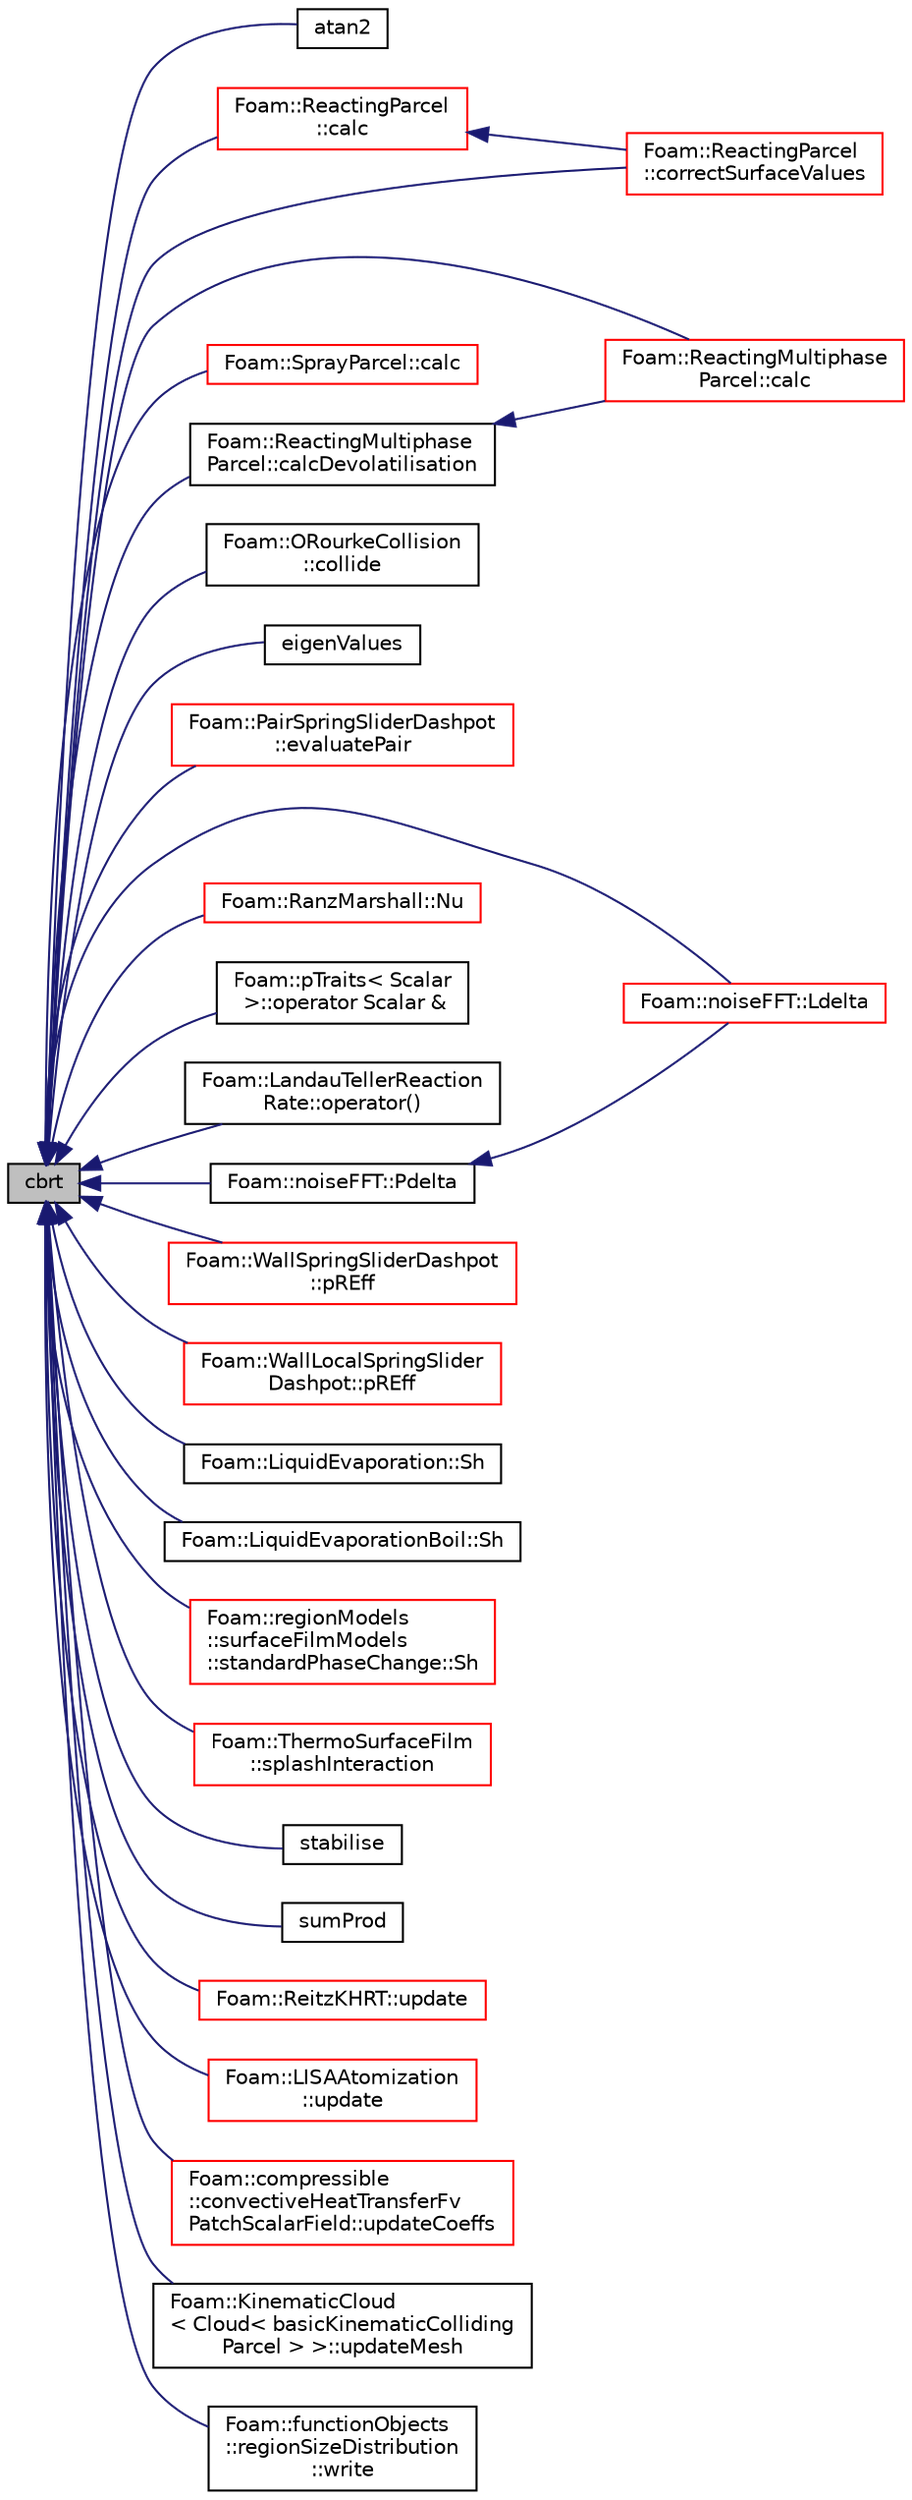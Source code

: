 digraph "cbrt"
{
  bgcolor="transparent";
  edge [fontname="Helvetica",fontsize="10",labelfontname="Helvetica",labelfontsize="10"];
  node [fontname="Helvetica",fontsize="10",shape=record];
  rankdir="LR";
  Node41031 [label="cbrt",height=0.2,width=0.4,color="black", fillcolor="grey75", style="filled", fontcolor="black"];
  Node41031 -> Node41032 [dir="back",color="midnightblue",fontsize="10",style="solid",fontname="Helvetica"];
  Node41032 [label="atan2",height=0.2,width=0.4,color="black",URL="$a21851.html#ac4f658d3f23292db85ec6b618e5976e0"];
  Node41031 -> Node41033 [dir="back",color="midnightblue",fontsize="10",style="solid",fontname="Helvetica"];
  Node41033 [label="Foam::ReactingParcel\l::calc",height=0.2,width=0.4,color="red",URL="$a25049.html#a6a46515d02de32cba752f8c0cdd512e9",tooltip="Update parcel properties over the time interval. "];
  Node41033 -> Node41034 [dir="back",color="midnightblue",fontsize="10",style="solid",fontname="Helvetica"];
  Node41034 [label="Foam::ReactingParcel\l::correctSurfaceValues",height=0.2,width=0.4,color="red",URL="$a25049.html#a85e4067164c0d187844a02e1dab4506b",tooltip="Correct surface values due to emitted species. "];
  Node41031 -> Node41040 [dir="back",color="midnightblue",fontsize="10",style="solid",fontname="Helvetica"];
  Node41040 [label="Foam::ReactingMultiphase\lParcel::calc",height=0.2,width=0.4,color="red",URL="$a25037.html#a6a46515d02de32cba752f8c0cdd512e9",tooltip="Update parcel properties over the time interval. "];
  Node41031 -> Node41045 [dir="back",color="midnightblue",fontsize="10",style="solid",fontname="Helvetica"];
  Node41045 [label="Foam::SprayParcel::calc",height=0.2,width=0.4,color="red",URL="$a25665.html#a6a46515d02de32cba752f8c0cdd512e9",tooltip="Update parcel properties over the time interval. "];
  Node41031 -> Node41051 [dir="back",color="midnightblue",fontsize="10",style="solid",fontname="Helvetica"];
  Node41051 [label="Foam::ReactingMultiphase\lParcel::calcDevolatilisation",height=0.2,width=0.4,color="black",URL="$a25037.html#a27e44fd232cf9e748036d4574bafd0af",tooltip="Calculate Devolatilisation. "];
  Node41051 -> Node41040 [dir="back",color="midnightblue",fontsize="10",style="solid",fontname="Helvetica"];
  Node41031 -> Node41052 [dir="back",color="midnightblue",fontsize="10",style="solid",fontname="Helvetica"];
  Node41052 [label="Foam::ORourkeCollision\l::collide",height=0.2,width=0.4,color="black",URL="$a25717.html#a771b0c1c395f034e8452b2b3716fa886",tooltip="Main collision routine. "];
  Node41031 -> Node41034 [dir="back",color="midnightblue",fontsize="10",style="solid",fontname="Helvetica"];
  Node41031 -> Node41053 [dir="back",color="midnightblue",fontsize="10",style="solid",fontname="Helvetica"];
  Node41053 [label="eigenValues",height=0.2,width=0.4,color="black",URL="$a21851.html#a439ae805cc773abe7c94178cce4f5ba3"];
  Node41031 -> Node41054 [dir="back",color="midnightblue",fontsize="10",style="solid",fontname="Helvetica"];
  Node41054 [label="Foam::PairSpringSliderDashpot\l::evaluatePair",height=0.2,width=0.4,color="red",URL="$a25157.html#ae1cc94e2fac97f062d2352b6971da03a",tooltip="Calculate the pair interaction between parcels. "];
  Node41031 -> Node41057 [dir="back",color="midnightblue",fontsize="10",style="solid",fontname="Helvetica"];
  Node41057 [label="Foam::noiseFFT::Ldelta",height=0.2,width=0.4,color="red",URL="$a30025.html#aa006839e84c20a155216a5d02d421d33",tooltip="Return the one-third-octave-band PFL spectrum. "];
  Node41031 -> Node41060 [dir="back",color="midnightblue",fontsize="10",style="solid",fontname="Helvetica"];
  Node41060 [label="Foam::RanzMarshall::Nu",height=0.2,width=0.4,color="red",URL="$a25493.html#a7a5282a12b6521e777cd028dce170c99",tooltip="Nusselt number. "];
  Node41031 -> Node41063 [dir="back",color="midnightblue",fontsize="10",style="solid",fontname="Helvetica"];
  Node41063 [label="Foam::pTraits\< Scalar\l \>::operator Scalar &",height=0.2,width=0.4,color="black",URL="$a29397.html#a0af7134e97f27beb8d48f39b4867447b",tooltip="Access to the Scalar value. "];
  Node41031 -> Node41064 [dir="back",color="midnightblue",fontsize="10",style="solid",fontname="Helvetica"];
  Node41064 [label="Foam::LandauTellerReaction\lRate::operator()",height=0.2,width=0.4,color="black",URL="$a31649.html#a6b13805098b231a4c9079b9030b2738c"];
  Node41031 -> Node41065 [dir="back",color="midnightblue",fontsize="10",style="solid",fontname="Helvetica"];
  Node41065 [label="Foam::noiseFFT::Pdelta",height=0.2,width=0.4,color="black",URL="$a30025.html#a95558b83262f0d5c31d21d8c60f4ab8f",tooltip="Return the one-third-octave-band pressure spectrum. "];
  Node41065 -> Node41057 [dir="back",color="midnightblue",fontsize="10",style="solid",fontname="Helvetica"];
  Node41031 -> Node41066 [dir="back",color="midnightblue",fontsize="10",style="solid",fontname="Helvetica"];
  Node41066 [label="Foam::WallSpringSliderDashpot\l::pREff",height=0.2,width=0.4,color="red",URL="$a25165.html#aa35eaa03a5491de3c22003347d107c5b",tooltip="Return the effective radius for a particle for the model. "];
  Node41031 -> Node41069 [dir="back",color="midnightblue",fontsize="10",style="solid",fontname="Helvetica"];
  Node41069 [label="Foam::WallLocalSpringSlider\lDashpot::pREff",height=0.2,width=0.4,color="red",URL="$a25161.html#aa35eaa03a5491de3c22003347d107c5b",tooltip="Return the effective radius for a particle for the model. "];
  Node41031 -> Node41072 [dir="back",color="midnightblue",fontsize="10",style="solid",fontname="Helvetica"];
  Node41072 [label="Foam::LiquidEvaporation::Sh",height=0.2,width=0.4,color="black",URL="$a25445.html#a796c5022e77ba25e1c8aced2cb81b891",tooltip="Sherwood number as a function of Reynolds and Schmidt numbers. "];
  Node41031 -> Node41073 [dir="back",color="midnightblue",fontsize="10",style="solid",fontname="Helvetica"];
  Node41073 [label="Foam::LiquidEvaporationBoil::Sh",height=0.2,width=0.4,color="black",URL="$a25449.html#a796c5022e77ba25e1c8aced2cb81b891",tooltip="Sherwood number as a function of Reynolds and Schmidt numbers. "];
  Node41031 -> Node41074 [dir="back",color="midnightblue",fontsize="10",style="solid",fontname="Helvetica"];
  Node41074 [label="Foam::regionModels\l::surfaceFilmModels\l::standardPhaseChange::Sh",height=0.2,width=0.4,color="red",URL="$a30257.html#aee2206020074f1331d5a42a0db3b53e1",tooltip="Return Sherwood number as a function of Reynolds and Schmidt numbers. "];
  Node41031 -> Node41077 [dir="back",color="midnightblue",fontsize="10",style="solid",fontname="Helvetica"];
  Node41077 [label="Foam::ThermoSurfaceFilm\l::splashInteraction",height=0.2,width=0.4,color="red",URL="$a25505.html#abd922aa271ed8fbecdc24d7c4c1aa8e0",tooltip="Bai parcel splash interaction model. "];
  Node41031 -> Node41086 [dir="back",color="midnightblue",fontsize="10",style="solid",fontname="Helvetica"];
  Node41086 [label="stabilise",height=0.2,width=0.4,color="black",URL="$a21851.html#a5256ed0d7ec24b1876ba90c6ff1f8727"];
  Node41031 -> Node41087 [dir="back",color="midnightblue",fontsize="10",style="solid",fontname="Helvetica"];
  Node41087 [label="sumProd",height=0.2,width=0.4,color="black",URL="$a21851.html#a5b480f6156c25bef4de87d86094e87ea"];
  Node41031 -> Node41088 [dir="back",color="midnightblue",fontsize="10",style="solid",fontname="Helvetica"];
  Node41088 [label="Foam::ReitzKHRT::update",height=0.2,width=0.4,color="red",URL="$a25705.html#af86a08f997bc779309ec7d00e914e292",tooltip="Update the parcel diameter. "];
  Node41031 -> Node41091 [dir="back",color="midnightblue",fontsize="10",style="solid",fontname="Helvetica"];
  Node41091 [label="Foam::LISAAtomization\l::update",height=0.2,width=0.4,color="red",URL="$a25681.html#a56fbe4b3eb1d2607d8ca4ed4a4909739"];
  Node41031 -> Node41094 [dir="back",color="midnightblue",fontsize="10",style="solid",fontname="Helvetica"];
  Node41094 [label="Foam::compressible\l::convectiveHeatTransferFv\lPatchScalarField::updateCoeffs",height=0.2,width=0.4,color="red",URL="$a31993.html#a7e24eafac629d3733181cd942d4c902f",tooltip="Update the coefficients associated with the patch field. "];
  Node41031 -> Node41096 [dir="back",color="midnightblue",fontsize="10",style="solid",fontname="Helvetica"];
  Node41096 [label="Foam::KinematicCloud\l\< Cloud\< basicKinematicColliding\lParcel \> \>::updateMesh",height=0.2,width=0.4,color="black",URL="$a24913.html#ae5693a309a936ac1040dd48c2881677f",tooltip="Update mesh. "];
  Node41031 -> Node41097 [dir="back",color="midnightblue",fontsize="10",style="solid",fontname="Helvetica"];
  Node41097 [label="Foam::functionObjects\l::regionSizeDistribution\l::write",height=0.2,width=0.4,color="black",URL="$a24265.html#ae8f6374e29a250261b3979bbd6e5cb40",tooltip="Calculate the regionSizeDistribution and write. "];
}

